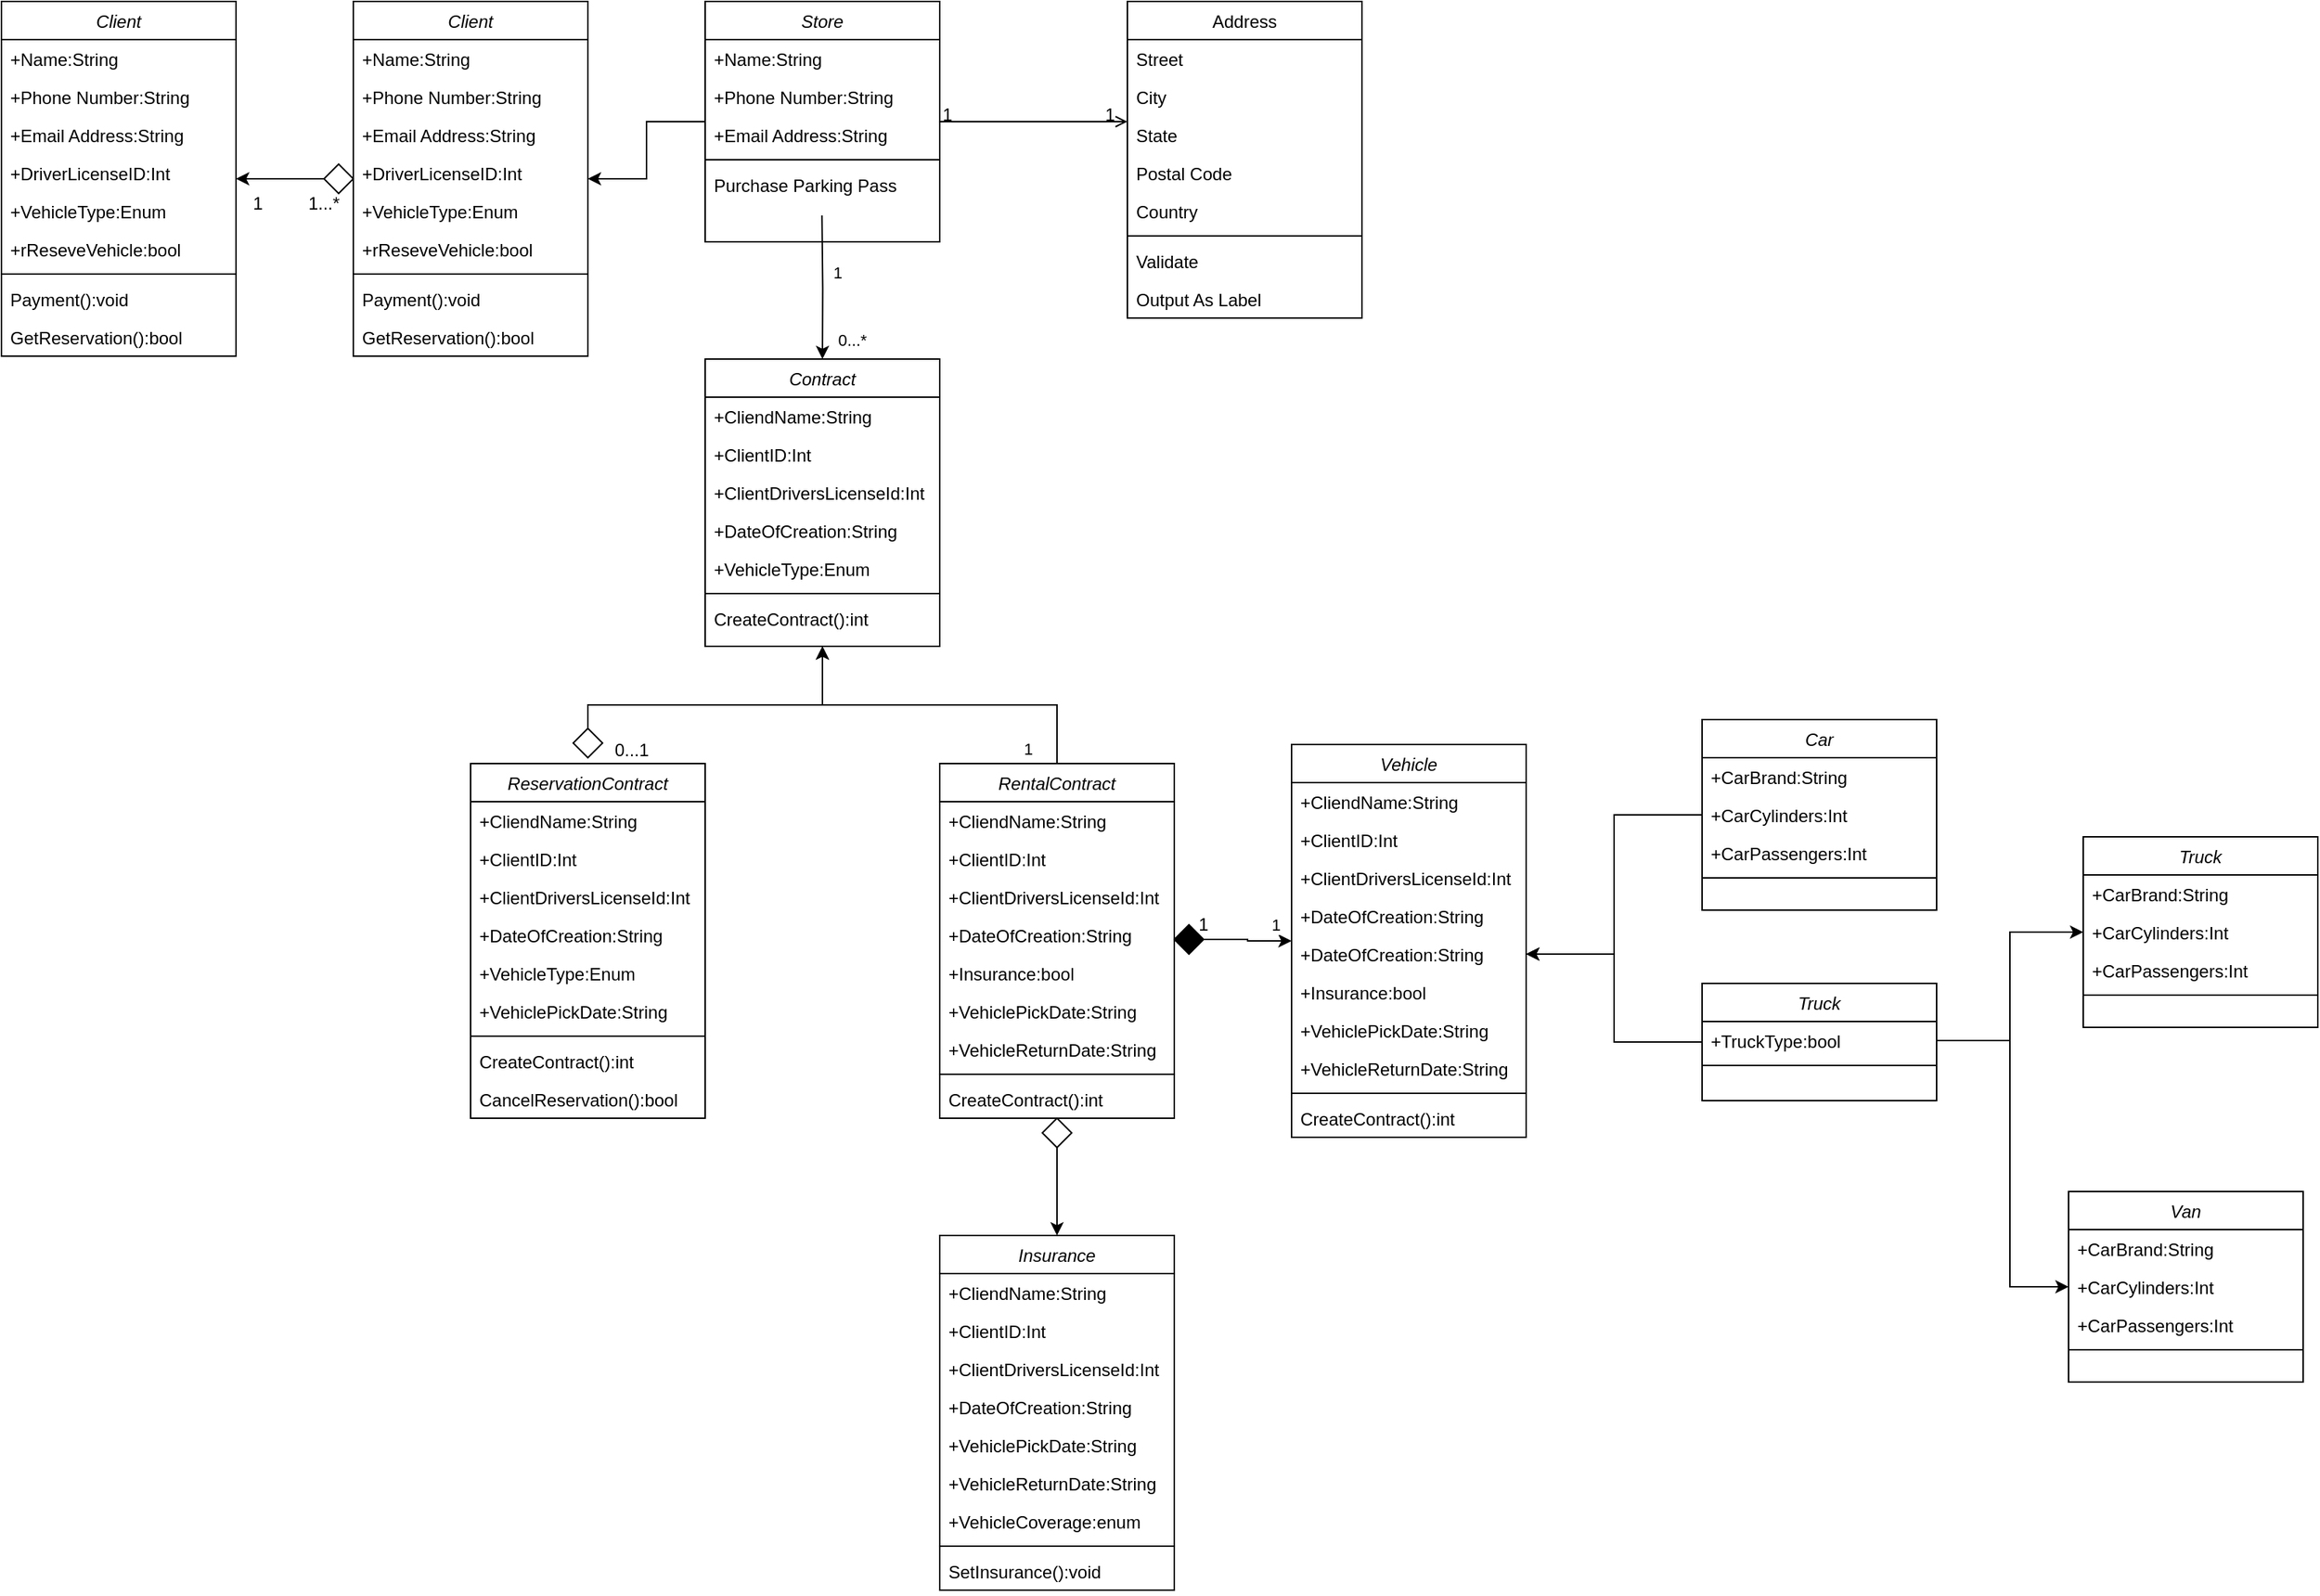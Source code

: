 <mxfile version="22.0.2" type="device">
  <diagram id="C5RBs43oDa-KdzZeNtuy" name="Page-1">
    <mxGraphModel dx="1611" dy="1202" grid="1" gridSize="10" guides="1" tooltips="1" connect="1" arrows="1" fold="1" page="1" pageScale="1" pageWidth="827" pageHeight="1169" math="0" shadow="0">
      <root>
        <mxCell id="WIyWlLk6GJQsqaUBKTNV-0" />
        <mxCell id="WIyWlLk6GJQsqaUBKTNV-1" parent="WIyWlLk6GJQsqaUBKTNV-0" />
        <mxCell id="9fRbWKm1V1B1nyPGSDFi-16" value="" style="edgeStyle=orthogonalEdgeStyle;rounded=0;orthogonalLoop=1;jettySize=auto;html=1;" edge="1" parent="WIyWlLk6GJQsqaUBKTNV-1" source="zkfFHV4jXpPFQw0GAbJ--0" target="9fRbWKm1V1B1nyPGSDFi-10">
          <mxGeometry relative="1" as="geometry" />
        </mxCell>
        <mxCell id="9fRbWKm1V1B1nyPGSDFi-47" value="" style="edgeStyle=orthogonalEdgeStyle;rounded=0;orthogonalLoop=1;jettySize=auto;html=1;entryX=0.5;entryY=0;entryDx=0;entryDy=0;" edge="1" parent="WIyWlLk6GJQsqaUBKTNV-1" target="9fRbWKm1V1B1nyPGSDFi-41">
          <mxGeometry relative="1" as="geometry">
            <mxPoint x="-160.32" y="176.0" as="sourcePoint" />
            <mxPoint x="-160.32" y="256.0" as="targetPoint" />
          </mxGeometry>
        </mxCell>
        <mxCell id="9fRbWKm1V1B1nyPGSDFi-49" value="1" style="edgeLabel;html=1;align=center;verticalAlign=middle;resizable=0;points=[];" vertex="1" connectable="0" parent="9fRbWKm1V1B1nyPGSDFi-47">
          <mxGeometry x="-0.209" y="-1" relative="1" as="geometry">
            <mxPoint x="11" as="offset" />
          </mxGeometry>
        </mxCell>
        <mxCell id="9fRbWKm1V1B1nyPGSDFi-50" value="0...*" style="edgeLabel;html=1;align=center;verticalAlign=middle;resizable=0;points=[];" vertex="1" connectable="0" parent="9fRbWKm1V1B1nyPGSDFi-47">
          <mxGeometry x="0.603" relative="1" as="geometry">
            <mxPoint x="20" y="6" as="offset" />
          </mxGeometry>
        </mxCell>
        <mxCell id="zkfFHV4jXpPFQw0GAbJ--0" value="Store" style="swimlane;fontStyle=2;align=center;verticalAlign=top;childLayout=stackLayout;horizontal=1;startSize=26;horizontalStack=0;resizeParent=1;resizeLast=0;collapsible=1;marginBottom=0;rounded=0;shadow=0;strokeWidth=1;" parent="WIyWlLk6GJQsqaUBKTNV-1" vertex="1">
          <mxGeometry x="-240" y="30" width="160" height="164" as="geometry">
            <mxRectangle x="230" y="140" width="160" height="26" as="alternateBounds" />
          </mxGeometry>
        </mxCell>
        <mxCell id="zkfFHV4jXpPFQw0GAbJ--1" value="+Name:String" style="text;align=left;verticalAlign=top;spacingLeft=4;spacingRight=4;overflow=hidden;rotatable=0;points=[[0,0.5],[1,0.5]];portConstraint=eastwest;" parent="zkfFHV4jXpPFQw0GAbJ--0" vertex="1">
          <mxGeometry y="26" width="160" height="26" as="geometry" />
        </mxCell>
        <mxCell id="zkfFHV4jXpPFQw0GAbJ--2" value="+Phone Number:String" style="text;align=left;verticalAlign=top;spacingLeft=4;spacingRight=4;overflow=hidden;rotatable=0;points=[[0,0.5],[1,0.5]];portConstraint=eastwest;rounded=0;shadow=0;html=0;" parent="zkfFHV4jXpPFQw0GAbJ--0" vertex="1">
          <mxGeometry y="52" width="160" height="26" as="geometry" />
        </mxCell>
        <mxCell id="zkfFHV4jXpPFQw0GAbJ--3" value="+Email Address:String" style="text;align=left;verticalAlign=top;spacingLeft=4;spacingRight=4;overflow=hidden;rotatable=0;points=[[0,0.5],[1,0.5]];portConstraint=eastwest;rounded=0;shadow=0;html=0;" parent="zkfFHV4jXpPFQw0GAbJ--0" vertex="1">
          <mxGeometry y="78" width="160" height="26" as="geometry" />
        </mxCell>
        <mxCell id="zkfFHV4jXpPFQw0GAbJ--4" value="" style="line;html=1;strokeWidth=1;align=left;verticalAlign=middle;spacingTop=-1;spacingLeft=3;spacingRight=3;rotatable=0;labelPosition=right;points=[];portConstraint=eastwest;" parent="zkfFHV4jXpPFQw0GAbJ--0" vertex="1">
          <mxGeometry y="104" width="160" height="8" as="geometry" />
        </mxCell>
        <mxCell id="zkfFHV4jXpPFQw0GAbJ--5" value="Purchase Parking Pass" style="text;align=left;verticalAlign=top;spacingLeft=4;spacingRight=4;overflow=hidden;rotatable=0;points=[[0,0.5],[1,0.5]];portConstraint=eastwest;" parent="zkfFHV4jXpPFQw0GAbJ--0" vertex="1">
          <mxGeometry y="112" width="160" height="26" as="geometry" />
        </mxCell>
        <mxCell id="zkfFHV4jXpPFQw0GAbJ--17" value="Address" style="swimlane;fontStyle=0;align=center;verticalAlign=top;childLayout=stackLayout;horizontal=1;startSize=26;horizontalStack=0;resizeParent=1;resizeLast=0;collapsible=1;marginBottom=0;rounded=0;shadow=0;strokeWidth=1;" parent="WIyWlLk6GJQsqaUBKTNV-1" vertex="1">
          <mxGeometry x="48" y="30" width="160" height="216" as="geometry">
            <mxRectangle x="550" y="140" width="160" height="26" as="alternateBounds" />
          </mxGeometry>
        </mxCell>
        <mxCell id="zkfFHV4jXpPFQw0GAbJ--18" value="Street" style="text;align=left;verticalAlign=top;spacingLeft=4;spacingRight=4;overflow=hidden;rotatable=0;points=[[0,0.5],[1,0.5]];portConstraint=eastwest;" parent="zkfFHV4jXpPFQw0GAbJ--17" vertex="1">
          <mxGeometry y="26" width="160" height="26" as="geometry" />
        </mxCell>
        <mxCell id="zkfFHV4jXpPFQw0GAbJ--19" value="City" style="text;align=left;verticalAlign=top;spacingLeft=4;spacingRight=4;overflow=hidden;rotatable=0;points=[[0,0.5],[1,0.5]];portConstraint=eastwest;rounded=0;shadow=0;html=0;" parent="zkfFHV4jXpPFQw0GAbJ--17" vertex="1">
          <mxGeometry y="52" width="160" height="26" as="geometry" />
        </mxCell>
        <mxCell id="zkfFHV4jXpPFQw0GAbJ--20" value="State" style="text;align=left;verticalAlign=top;spacingLeft=4;spacingRight=4;overflow=hidden;rotatable=0;points=[[0,0.5],[1,0.5]];portConstraint=eastwest;rounded=0;shadow=0;html=0;" parent="zkfFHV4jXpPFQw0GAbJ--17" vertex="1">
          <mxGeometry y="78" width="160" height="26" as="geometry" />
        </mxCell>
        <mxCell id="zkfFHV4jXpPFQw0GAbJ--21" value="Postal Code" style="text;align=left;verticalAlign=top;spacingLeft=4;spacingRight=4;overflow=hidden;rotatable=0;points=[[0,0.5],[1,0.5]];portConstraint=eastwest;rounded=0;shadow=0;html=0;" parent="zkfFHV4jXpPFQw0GAbJ--17" vertex="1">
          <mxGeometry y="104" width="160" height="26" as="geometry" />
        </mxCell>
        <mxCell id="zkfFHV4jXpPFQw0GAbJ--22" value="Country" style="text;align=left;verticalAlign=top;spacingLeft=4;spacingRight=4;overflow=hidden;rotatable=0;points=[[0,0.5],[1,0.5]];portConstraint=eastwest;rounded=0;shadow=0;html=0;" parent="zkfFHV4jXpPFQw0GAbJ--17" vertex="1">
          <mxGeometry y="130" width="160" height="26" as="geometry" />
        </mxCell>
        <mxCell id="zkfFHV4jXpPFQw0GAbJ--23" value="" style="line;html=1;strokeWidth=1;align=left;verticalAlign=middle;spacingTop=-1;spacingLeft=3;spacingRight=3;rotatable=0;labelPosition=right;points=[];portConstraint=eastwest;" parent="zkfFHV4jXpPFQw0GAbJ--17" vertex="1">
          <mxGeometry y="156" width="160" height="8" as="geometry" />
        </mxCell>
        <mxCell id="zkfFHV4jXpPFQw0GAbJ--24" value="Validate" style="text;align=left;verticalAlign=top;spacingLeft=4;spacingRight=4;overflow=hidden;rotatable=0;points=[[0,0.5],[1,0.5]];portConstraint=eastwest;" parent="zkfFHV4jXpPFQw0GAbJ--17" vertex="1">
          <mxGeometry y="164" width="160" height="26" as="geometry" />
        </mxCell>
        <mxCell id="zkfFHV4jXpPFQw0GAbJ--25" value="Output As Label" style="text;align=left;verticalAlign=top;spacingLeft=4;spacingRight=4;overflow=hidden;rotatable=0;points=[[0,0.5],[1,0.5]];portConstraint=eastwest;" parent="zkfFHV4jXpPFQw0GAbJ--17" vertex="1">
          <mxGeometry y="190" width="160" height="26" as="geometry" />
        </mxCell>
        <mxCell id="zkfFHV4jXpPFQw0GAbJ--26" value="" style="endArrow=open;shadow=0;strokeWidth=1;rounded=0;endFill=1;edgeStyle=elbowEdgeStyle;elbow=vertical;" parent="WIyWlLk6GJQsqaUBKTNV-1" source="zkfFHV4jXpPFQw0GAbJ--0" target="zkfFHV4jXpPFQw0GAbJ--17" edge="1">
          <mxGeometry x="0.5" y="41" relative="1" as="geometry">
            <mxPoint x="-80" y="102" as="sourcePoint" />
            <mxPoint x="80" y="102" as="targetPoint" />
            <mxPoint x="-40" y="32" as="offset" />
          </mxGeometry>
        </mxCell>
        <mxCell id="zkfFHV4jXpPFQw0GAbJ--27" value="1" style="resizable=0;align=left;verticalAlign=bottom;labelBackgroundColor=none;fontSize=12;" parent="zkfFHV4jXpPFQw0GAbJ--26" connectable="0" vertex="1">
          <mxGeometry x="-1" relative="1" as="geometry">
            <mxPoint y="4" as="offset" />
          </mxGeometry>
        </mxCell>
        <mxCell id="zkfFHV4jXpPFQw0GAbJ--28" value="1" style="resizable=0;align=right;verticalAlign=bottom;labelBackgroundColor=none;fontSize=12;" parent="zkfFHV4jXpPFQw0GAbJ--26" connectable="0" vertex="1">
          <mxGeometry x="1" relative="1" as="geometry">
            <mxPoint x="-7" y="4" as="offset" />
          </mxGeometry>
        </mxCell>
        <mxCell id="9fRbWKm1V1B1nyPGSDFi-36" value="" style="edgeStyle=orthogonalEdgeStyle;rounded=0;orthogonalLoop=1;jettySize=auto;html=1;" edge="1" parent="WIyWlLk6GJQsqaUBKTNV-1" source="9fRbWKm1V1B1nyPGSDFi-37" target="9fRbWKm1V1B1nyPGSDFi-26">
          <mxGeometry relative="1" as="geometry" />
        </mxCell>
        <mxCell id="9fRbWKm1V1B1nyPGSDFi-10" value="Client" style="swimlane;fontStyle=2;align=center;verticalAlign=top;childLayout=stackLayout;horizontal=1;startSize=26;horizontalStack=0;resizeParent=1;resizeLast=0;collapsible=1;marginBottom=0;rounded=0;shadow=0;strokeWidth=1;" vertex="1" parent="WIyWlLk6GJQsqaUBKTNV-1">
          <mxGeometry x="-480" y="30" width="160" height="242" as="geometry">
            <mxRectangle x="230" y="140" width="160" height="26" as="alternateBounds" />
          </mxGeometry>
        </mxCell>
        <mxCell id="9fRbWKm1V1B1nyPGSDFi-11" value="+Name:String" style="text;align=left;verticalAlign=top;spacingLeft=4;spacingRight=4;overflow=hidden;rotatable=0;points=[[0,0.5],[1,0.5]];portConstraint=eastwest;" vertex="1" parent="9fRbWKm1V1B1nyPGSDFi-10">
          <mxGeometry y="26" width="160" height="26" as="geometry" />
        </mxCell>
        <mxCell id="9fRbWKm1V1B1nyPGSDFi-12" value="+Phone Number:String" style="text;align=left;verticalAlign=top;spacingLeft=4;spacingRight=4;overflow=hidden;rotatable=0;points=[[0,0.5],[1,0.5]];portConstraint=eastwest;rounded=0;shadow=0;html=0;" vertex="1" parent="9fRbWKm1V1B1nyPGSDFi-10">
          <mxGeometry y="52" width="160" height="26" as="geometry" />
        </mxCell>
        <mxCell id="9fRbWKm1V1B1nyPGSDFi-22" value="+Email Address:String" style="text;align=left;verticalAlign=top;spacingLeft=4;spacingRight=4;overflow=hidden;rotatable=0;points=[[0,0.5],[1,0.5]];portConstraint=eastwest;rounded=0;shadow=0;html=0;" vertex="1" parent="9fRbWKm1V1B1nyPGSDFi-10">
          <mxGeometry y="78" width="160" height="26" as="geometry" />
        </mxCell>
        <mxCell id="9fRbWKm1V1B1nyPGSDFi-23" value="+DriverLicenseID:Int" style="text;align=left;verticalAlign=top;spacingLeft=4;spacingRight=4;overflow=hidden;rotatable=0;points=[[0,0.5],[1,0.5]];portConstraint=eastwest;rounded=0;shadow=0;html=0;" vertex="1" parent="9fRbWKm1V1B1nyPGSDFi-10">
          <mxGeometry y="104" width="160" height="26" as="geometry" />
        </mxCell>
        <mxCell id="9fRbWKm1V1B1nyPGSDFi-24" value="+VehicleType:Enum" style="text;align=left;verticalAlign=top;spacingLeft=4;spacingRight=4;overflow=hidden;rotatable=0;points=[[0,0.5],[1,0.5]];portConstraint=eastwest;rounded=0;shadow=0;html=0;" vertex="1" parent="9fRbWKm1V1B1nyPGSDFi-10">
          <mxGeometry y="130" width="160" height="26" as="geometry" />
        </mxCell>
        <mxCell id="9fRbWKm1V1B1nyPGSDFi-13" value="+rReseveVehicle:bool" style="text;align=left;verticalAlign=top;spacingLeft=4;spacingRight=4;overflow=hidden;rotatable=0;points=[[0,0.5],[1,0.5]];portConstraint=eastwest;rounded=0;shadow=0;html=0;" vertex="1" parent="9fRbWKm1V1B1nyPGSDFi-10">
          <mxGeometry y="156" width="160" height="26" as="geometry" />
        </mxCell>
        <mxCell id="9fRbWKm1V1B1nyPGSDFi-14" value="" style="line;html=1;strokeWidth=1;align=left;verticalAlign=middle;spacingTop=-1;spacingLeft=3;spacingRight=3;rotatable=0;labelPosition=right;points=[];portConstraint=eastwest;" vertex="1" parent="9fRbWKm1V1B1nyPGSDFi-10">
          <mxGeometry y="182" width="160" height="8" as="geometry" />
        </mxCell>
        <mxCell id="9fRbWKm1V1B1nyPGSDFi-25" value="Payment():void" style="text;align=left;verticalAlign=top;spacingLeft=4;spacingRight=4;overflow=hidden;rotatable=0;points=[[0,0.5],[1,0.5]];portConstraint=eastwest;" vertex="1" parent="9fRbWKm1V1B1nyPGSDFi-10">
          <mxGeometry y="190" width="160" height="26" as="geometry" />
        </mxCell>
        <mxCell id="9fRbWKm1V1B1nyPGSDFi-15" value="GetReservation():bool" style="text;align=left;verticalAlign=top;spacingLeft=4;spacingRight=4;overflow=hidden;rotatable=0;points=[[0,0.5],[1,0.5]];portConstraint=eastwest;" vertex="1" parent="9fRbWKm1V1B1nyPGSDFi-10">
          <mxGeometry y="216" width="160" height="26" as="geometry" />
        </mxCell>
        <mxCell id="9fRbWKm1V1B1nyPGSDFi-26" value="Client" style="swimlane;fontStyle=2;align=center;verticalAlign=top;childLayout=stackLayout;horizontal=1;startSize=26;horizontalStack=0;resizeParent=1;resizeLast=0;collapsible=1;marginBottom=0;rounded=0;shadow=0;strokeWidth=1;" vertex="1" parent="WIyWlLk6GJQsqaUBKTNV-1">
          <mxGeometry x="-720" y="30" width="160" height="242" as="geometry">
            <mxRectangle x="230" y="140" width="160" height="26" as="alternateBounds" />
          </mxGeometry>
        </mxCell>
        <mxCell id="9fRbWKm1V1B1nyPGSDFi-27" value="+Name:String" style="text;align=left;verticalAlign=top;spacingLeft=4;spacingRight=4;overflow=hidden;rotatable=0;points=[[0,0.5],[1,0.5]];portConstraint=eastwest;" vertex="1" parent="9fRbWKm1V1B1nyPGSDFi-26">
          <mxGeometry y="26" width="160" height="26" as="geometry" />
        </mxCell>
        <mxCell id="9fRbWKm1V1B1nyPGSDFi-28" value="+Phone Number:String" style="text;align=left;verticalAlign=top;spacingLeft=4;spacingRight=4;overflow=hidden;rotatable=0;points=[[0,0.5],[1,0.5]];portConstraint=eastwest;rounded=0;shadow=0;html=0;" vertex="1" parent="9fRbWKm1V1B1nyPGSDFi-26">
          <mxGeometry y="52" width="160" height="26" as="geometry" />
        </mxCell>
        <mxCell id="9fRbWKm1V1B1nyPGSDFi-29" value="+Email Address:String" style="text;align=left;verticalAlign=top;spacingLeft=4;spacingRight=4;overflow=hidden;rotatable=0;points=[[0,0.5],[1,0.5]];portConstraint=eastwest;rounded=0;shadow=0;html=0;" vertex="1" parent="9fRbWKm1V1B1nyPGSDFi-26">
          <mxGeometry y="78" width="160" height="26" as="geometry" />
        </mxCell>
        <mxCell id="9fRbWKm1V1B1nyPGSDFi-30" value="+DriverLicenseID:Int" style="text;align=left;verticalAlign=top;spacingLeft=4;spacingRight=4;overflow=hidden;rotatable=0;points=[[0,0.5],[1,0.5]];portConstraint=eastwest;rounded=0;shadow=0;html=0;" vertex="1" parent="9fRbWKm1V1B1nyPGSDFi-26">
          <mxGeometry y="104" width="160" height="26" as="geometry" />
        </mxCell>
        <mxCell id="9fRbWKm1V1B1nyPGSDFi-31" value="+VehicleType:Enum" style="text;align=left;verticalAlign=top;spacingLeft=4;spacingRight=4;overflow=hidden;rotatable=0;points=[[0,0.5],[1,0.5]];portConstraint=eastwest;rounded=0;shadow=0;html=0;" vertex="1" parent="9fRbWKm1V1B1nyPGSDFi-26">
          <mxGeometry y="130" width="160" height="26" as="geometry" />
        </mxCell>
        <mxCell id="9fRbWKm1V1B1nyPGSDFi-32" value="+rReseveVehicle:bool" style="text;align=left;verticalAlign=top;spacingLeft=4;spacingRight=4;overflow=hidden;rotatable=0;points=[[0,0.5],[1,0.5]];portConstraint=eastwest;rounded=0;shadow=0;html=0;" vertex="1" parent="9fRbWKm1V1B1nyPGSDFi-26">
          <mxGeometry y="156" width="160" height="26" as="geometry" />
        </mxCell>
        <mxCell id="9fRbWKm1V1B1nyPGSDFi-33" value="" style="line;html=1;strokeWidth=1;align=left;verticalAlign=middle;spacingTop=-1;spacingLeft=3;spacingRight=3;rotatable=0;labelPosition=right;points=[];portConstraint=eastwest;" vertex="1" parent="9fRbWKm1V1B1nyPGSDFi-26">
          <mxGeometry y="182" width="160" height="8" as="geometry" />
        </mxCell>
        <mxCell id="9fRbWKm1V1B1nyPGSDFi-34" value="Payment():void" style="text;align=left;verticalAlign=top;spacingLeft=4;spacingRight=4;overflow=hidden;rotatable=0;points=[[0,0.5],[1,0.5]];portConstraint=eastwest;" vertex="1" parent="9fRbWKm1V1B1nyPGSDFi-26">
          <mxGeometry y="190" width="160" height="26" as="geometry" />
        </mxCell>
        <mxCell id="9fRbWKm1V1B1nyPGSDFi-35" value="GetReservation():bool" style="text;align=left;verticalAlign=top;spacingLeft=4;spacingRight=4;overflow=hidden;rotatable=0;points=[[0,0.5],[1,0.5]];portConstraint=eastwest;" vertex="1" parent="9fRbWKm1V1B1nyPGSDFi-26">
          <mxGeometry y="216" width="160" height="26" as="geometry" />
        </mxCell>
        <mxCell id="9fRbWKm1V1B1nyPGSDFi-37" value="" style="rhombus;whiteSpace=wrap;html=1;fillColor=#FFFFFF;" vertex="1" parent="WIyWlLk6GJQsqaUBKTNV-1">
          <mxGeometry x="-500" y="141" width="20" height="20" as="geometry" />
        </mxCell>
        <mxCell id="9fRbWKm1V1B1nyPGSDFi-39" value="1" style="text;html=1;strokeColor=none;fillColor=none;align=center;verticalAlign=middle;whiteSpace=wrap;rounded=0;" vertex="1" parent="WIyWlLk6GJQsqaUBKTNV-1">
          <mxGeometry x="-560" y="153" width="30" height="30" as="geometry" />
        </mxCell>
        <mxCell id="9fRbWKm1V1B1nyPGSDFi-40" value="1...*" style="text;html=1;strokeColor=none;fillColor=none;align=center;verticalAlign=middle;whiteSpace=wrap;rounded=0;" vertex="1" parent="WIyWlLk6GJQsqaUBKTNV-1">
          <mxGeometry x="-530" y="153" width="60" height="30" as="geometry" />
        </mxCell>
        <mxCell id="9fRbWKm1V1B1nyPGSDFi-41" value="Contract" style="swimlane;fontStyle=2;align=center;verticalAlign=top;childLayout=stackLayout;horizontal=1;startSize=26;horizontalStack=0;resizeParent=1;resizeLast=0;collapsible=1;marginBottom=0;rounded=0;shadow=0;strokeWidth=1;" vertex="1" parent="WIyWlLk6GJQsqaUBKTNV-1">
          <mxGeometry x="-240" y="274" width="160" height="196" as="geometry">
            <mxRectangle x="230" y="140" width="160" height="26" as="alternateBounds" />
          </mxGeometry>
        </mxCell>
        <mxCell id="9fRbWKm1V1B1nyPGSDFi-48" value="+CliendName:String" style="text;align=left;verticalAlign=top;spacingLeft=4;spacingRight=4;overflow=hidden;rotatable=0;points=[[0,0.5],[1,0.5]];portConstraint=eastwest;" vertex="1" parent="9fRbWKm1V1B1nyPGSDFi-41">
          <mxGeometry y="26" width="160" height="26" as="geometry" />
        </mxCell>
        <mxCell id="9fRbWKm1V1B1nyPGSDFi-42" value="+ClientID:Int" style="text;align=left;verticalAlign=top;spacingLeft=4;spacingRight=4;overflow=hidden;rotatable=0;points=[[0,0.5],[1,0.5]];portConstraint=eastwest;" vertex="1" parent="9fRbWKm1V1B1nyPGSDFi-41">
          <mxGeometry y="52" width="160" height="26" as="geometry" />
        </mxCell>
        <mxCell id="9fRbWKm1V1B1nyPGSDFi-53" value="+ClientDriversLicenseId:Int" style="text;align=left;verticalAlign=top;spacingLeft=4;spacingRight=4;overflow=hidden;rotatable=0;points=[[0,0.5],[1,0.5]];portConstraint=eastwest;rounded=0;shadow=0;html=0;" vertex="1" parent="9fRbWKm1V1B1nyPGSDFi-41">
          <mxGeometry y="78" width="160" height="26" as="geometry" />
        </mxCell>
        <mxCell id="9fRbWKm1V1B1nyPGSDFi-54" value="+DateOfCreation:String" style="text;align=left;verticalAlign=top;spacingLeft=4;spacingRight=4;overflow=hidden;rotatable=0;points=[[0,0.5],[1,0.5]];portConstraint=eastwest;rounded=0;shadow=0;html=0;" vertex="1" parent="9fRbWKm1V1B1nyPGSDFi-41">
          <mxGeometry y="104" width="160" height="26" as="geometry" />
        </mxCell>
        <mxCell id="9fRbWKm1V1B1nyPGSDFi-52" value="+VehicleType:Enum" style="text;align=left;verticalAlign=top;spacingLeft=4;spacingRight=4;overflow=hidden;rotatable=0;points=[[0,0.5],[1,0.5]];portConstraint=eastwest;rounded=0;shadow=0;html=0;" vertex="1" parent="9fRbWKm1V1B1nyPGSDFi-41">
          <mxGeometry y="130" width="160" height="26" as="geometry" />
        </mxCell>
        <mxCell id="9fRbWKm1V1B1nyPGSDFi-45" value="" style="line;html=1;strokeWidth=1;align=left;verticalAlign=middle;spacingTop=-1;spacingLeft=3;spacingRight=3;rotatable=0;labelPosition=right;points=[];portConstraint=eastwest;" vertex="1" parent="9fRbWKm1V1B1nyPGSDFi-41">
          <mxGeometry y="156" width="160" height="8" as="geometry" />
        </mxCell>
        <mxCell id="9fRbWKm1V1B1nyPGSDFi-46" value="CreateContract():int" style="text;align=left;verticalAlign=top;spacingLeft=4;spacingRight=4;overflow=hidden;rotatable=0;points=[[0,0.5],[1,0.5]];portConstraint=eastwest;" vertex="1" parent="9fRbWKm1V1B1nyPGSDFi-41">
          <mxGeometry y="164" width="160" height="26" as="geometry" />
        </mxCell>
        <mxCell id="9fRbWKm1V1B1nyPGSDFi-80" style="edgeStyle=orthogonalEdgeStyle;rounded=0;orthogonalLoop=1;jettySize=auto;html=1;exitX=0.5;exitY=0;exitDx=0;exitDy=0;entryX=0.5;entryY=1;entryDx=0;entryDy=0;" edge="1" parent="WIyWlLk6GJQsqaUBKTNV-1" source="9fRbWKm1V1B1nyPGSDFi-150" target="9fRbWKm1V1B1nyPGSDFi-41">
          <mxGeometry relative="1" as="geometry">
            <Array as="points">
              <mxPoint x="-320" y="510" />
              <mxPoint x="-160" y="510" />
            </Array>
          </mxGeometry>
        </mxCell>
        <mxCell id="9fRbWKm1V1B1nyPGSDFi-56" value="ReservationContract" style="swimlane;fontStyle=2;align=center;verticalAlign=top;childLayout=stackLayout;horizontal=1;startSize=26;horizontalStack=0;resizeParent=1;resizeLast=0;collapsible=1;marginBottom=0;rounded=0;shadow=0;strokeWidth=1;" vertex="1" parent="WIyWlLk6GJQsqaUBKTNV-1">
          <mxGeometry x="-400" y="550" width="160" height="242" as="geometry">
            <mxRectangle x="230" y="140" width="160" height="26" as="alternateBounds" />
          </mxGeometry>
        </mxCell>
        <mxCell id="9fRbWKm1V1B1nyPGSDFi-57" value="+CliendName:String" style="text;align=left;verticalAlign=top;spacingLeft=4;spacingRight=4;overflow=hidden;rotatable=0;points=[[0,0.5],[1,0.5]];portConstraint=eastwest;" vertex="1" parent="9fRbWKm1V1B1nyPGSDFi-56">
          <mxGeometry y="26" width="160" height="26" as="geometry" />
        </mxCell>
        <mxCell id="9fRbWKm1V1B1nyPGSDFi-58" value="+ClientID:Int" style="text;align=left;verticalAlign=top;spacingLeft=4;spacingRight=4;overflow=hidden;rotatable=0;points=[[0,0.5],[1,0.5]];portConstraint=eastwest;" vertex="1" parent="9fRbWKm1V1B1nyPGSDFi-56">
          <mxGeometry y="52" width="160" height="26" as="geometry" />
        </mxCell>
        <mxCell id="9fRbWKm1V1B1nyPGSDFi-59" value="+ClientDriversLicenseId:Int" style="text;align=left;verticalAlign=top;spacingLeft=4;spacingRight=4;overflow=hidden;rotatable=0;points=[[0,0.5],[1,0.5]];portConstraint=eastwest;rounded=0;shadow=0;html=0;" vertex="1" parent="9fRbWKm1V1B1nyPGSDFi-56">
          <mxGeometry y="78" width="160" height="26" as="geometry" />
        </mxCell>
        <mxCell id="9fRbWKm1V1B1nyPGSDFi-60" value="+DateOfCreation:String" style="text;align=left;verticalAlign=top;spacingLeft=4;spacingRight=4;overflow=hidden;rotatable=0;points=[[0,0.5],[1,0.5]];portConstraint=eastwest;rounded=0;shadow=0;html=0;" vertex="1" parent="9fRbWKm1V1B1nyPGSDFi-56">
          <mxGeometry y="104" width="160" height="26" as="geometry" />
        </mxCell>
        <mxCell id="9fRbWKm1V1B1nyPGSDFi-62" value="+VehicleType:Enum" style="text;align=left;verticalAlign=top;spacingLeft=4;spacingRight=4;overflow=hidden;rotatable=0;points=[[0,0.5],[1,0.5]];portConstraint=eastwest;rounded=0;shadow=0;html=0;" vertex="1" parent="9fRbWKm1V1B1nyPGSDFi-56">
          <mxGeometry y="130" width="160" height="26" as="geometry" />
        </mxCell>
        <mxCell id="9fRbWKm1V1B1nyPGSDFi-63" value="+VehiclePickDate:String" style="text;align=left;verticalAlign=top;spacingLeft=4;spacingRight=4;overflow=hidden;rotatable=0;points=[[0,0.5],[1,0.5]];portConstraint=eastwest;rounded=0;shadow=0;html=0;" vertex="1" parent="9fRbWKm1V1B1nyPGSDFi-56">
          <mxGeometry y="156" width="160" height="26" as="geometry" />
        </mxCell>
        <mxCell id="9fRbWKm1V1B1nyPGSDFi-64" value="" style="line;html=1;strokeWidth=1;align=left;verticalAlign=middle;spacingTop=-1;spacingLeft=3;spacingRight=3;rotatable=0;labelPosition=right;points=[];portConstraint=eastwest;" vertex="1" parent="9fRbWKm1V1B1nyPGSDFi-56">
          <mxGeometry y="182" width="160" height="8" as="geometry" />
        </mxCell>
        <mxCell id="9fRbWKm1V1B1nyPGSDFi-79" value="CreateContract():int" style="text;align=left;verticalAlign=top;spacingLeft=4;spacingRight=4;overflow=hidden;rotatable=0;points=[[0,0.5],[1,0.5]];portConstraint=eastwest;" vertex="1" parent="9fRbWKm1V1B1nyPGSDFi-56">
          <mxGeometry y="190" width="160" height="26" as="geometry" />
        </mxCell>
        <mxCell id="9fRbWKm1V1B1nyPGSDFi-65" value="CancelReservation():bool" style="text;align=left;verticalAlign=top;spacingLeft=4;spacingRight=4;overflow=hidden;rotatable=0;points=[[0,0.5],[1,0.5]];portConstraint=eastwest;" vertex="1" parent="9fRbWKm1V1B1nyPGSDFi-56">
          <mxGeometry y="216" width="160" height="26" as="geometry" />
        </mxCell>
        <mxCell id="9fRbWKm1V1B1nyPGSDFi-81" style="edgeStyle=orthogonalEdgeStyle;rounded=0;orthogonalLoop=1;jettySize=auto;html=1;exitX=0.5;exitY=0;exitDx=0;exitDy=0;entryX=0.5;entryY=1;entryDx=0;entryDy=0;" edge="1" parent="WIyWlLk6GJQsqaUBKTNV-1" source="9fRbWKm1V1B1nyPGSDFi-67" target="9fRbWKm1V1B1nyPGSDFi-41">
          <mxGeometry relative="1" as="geometry" />
        </mxCell>
        <mxCell id="9fRbWKm1V1B1nyPGSDFi-83" value="1" style="edgeLabel;html=1;align=center;verticalAlign=middle;resizable=0;points=[];" vertex="1" connectable="0" parent="9fRbWKm1V1B1nyPGSDFi-81">
          <mxGeometry x="-0.845" y="-3" relative="1" as="geometry">
            <mxPoint x="-23" y="8" as="offset" />
          </mxGeometry>
        </mxCell>
        <mxCell id="9fRbWKm1V1B1nyPGSDFi-95" value="" style="edgeStyle=orthogonalEdgeStyle;rounded=0;orthogonalLoop=1;jettySize=auto;html=1;" edge="1" parent="WIyWlLk6GJQsqaUBKTNV-1" source="9fRbWKm1V1B1nyPGSDFi-154" target="9fRbWKm1V1B1nyPGSDFi-85">
          <mxGeometry relative="1" as="geometry" />
        </mxCell>
        <mxCell id="9fRbWKm1V1B1nyPGSDFi-97" value="1" style="edgeLabel;html=1;align=center;verticalAlign=middle;resizable=0;points=[];" vertex="1" connectable="0" parent="9fRbWKm1V1B1nyPGSDFi-95">
          <mxGeometry x="0.62" relative="1" as="geometry">
            <mxPoint y="-11" as="offset" />
          </mxGeometry>
        </mxCell>
        <mxCell id="9fRbWKm1V1B1nyPGSDFi-108" value="" style="edgeStyle=orthogonalEdgeStyle;rounded=0;orthogonalLoop=1;jettySize=auto;html=1;" edge="1" parent="WIyWlLk6GJQsqaUBKTNV-1" source="9fRbWKm1V1B1nyPGSDFi-148" target="9fRbWKm1V1B1nyPGSDFi-98">
          <mxGeometry relative="1" as="geometry" />
        </mxCell>
        <mxCell id="9fRbWKm1V1B1nyPGSDFi-67" value="RentalContract" style="swimlane;fontStyle=2;align=center;verticalAlign=top;childLayout=stackLayout;horizontal=1;startSize=26;horizontalStack=0;resizeParent=1;resizeLast=0;collapsible=1;marginBottom=0;rounded=0;shadow=0;strokeWidth=1;" vertex="1" parent="WIyWlLk6GJQsqaUBKTNV-1">
          <mxGeometry x="-80" y="550" width="160" height="242" as="geometry">
            <mxRectangle x="230" y="140" width="160" height="26" as="alternateBounds" />
          </mxGeometry>
        </mxCell>
        <mxCell id="9fRbWKm1V1B1nyPGSDFi-68" value="+CliendName:String" style="text;align=left;verticalAlign=top;spacingLeft=4;spacingRight=4;overflow=hidden;rotatable=0;points=[[0,0.5],[1,0.5]];portConstraint=eastwest;" vertex="1" parent="9fRbWKm1V1B1nyPGSDFi-67">
          <mxGeometry y="26" width="160" height="26" as="geometry" />
        </mxCell>
        <mxCell id="9fRbWKm1V1B1nyPGSDFi-69" value="+ClientID:Int" style="text;align=left;verticalAlign=top;spacingLeft=4;spacingRight=4;overflow=hidden;rotatable=0;points=[[0,0.5],[1,0.5]];portConstraint=eastwest;" vertex="1" parent="9fRbWKm1V1B1nyPGSDFi-67">
          <mxGeometry y="52" width="160" height="26" as="geometry" />
        </mxCell>
        <mxCell id="9fRbWKm1V1B1nyPGSDFi-70" value="+ClientDriversLicenseId:Int" style="text;align=left;verticalAlign=top;spacingLeft=4;spacingRight=4;overflow=hidden;rotatable=0;points=[[0,0.5],[1,0.5]];portConstraint=eastwest;rounded=0;shadow=0;html=0;" vertex="1" parent="9fRbWKm1V1B1nyPGSDFi-67">
          <mxGeometry y="78" width="160" height="26" as="geometry" />
        </mxCell>
        <mxCell id="9fRbWKm1V1B1nyPGSDFi-71" value="+DateOfCreation:String" style="text;align=left;verticalAlign=top;spacingLeft=4;spacingRight=4;overflow=hidden;rotatable=0;points=[[0,0.5],[1,0.5]];portConstraint=eastwest;rounded=0;shadow=0;html=0;" vertex="1" parent="9fRbWKm1V1B1nyPGSDFi-67">
          <mxGeometry y="104" width="160" height="26" as="geometry" />
        </mxCell>
        <mxCell id="9fRbWKm1V1B1nyPGSDFi-72" value="+Insurance:bool" style="text;align=left;verticalAlign=top;spacingLeft=4;spacingRight=4;overflow=hidden;rotatable=0;points=[[0,0.5],[1,0.5]];portConstraint=eastwest;rounded=0;shadow=0;html=0;" vertex="1" parent="9fRbWKm1V1B1nyPGSDFi-67">
          <mxGeometry y="130" width="160" height="26" as="geometry" />
        </mxCell>
        <mxCell id="9fRbWKm1V1B1nyPGSDFi-78" value="+VehiclePickDate:String" style="text;align=left;verticalAlign=top;spacingLeft=4;spacingRight=4;overflow=hidden;rotatable=0;points=[[0,0.5],[1,0.5]];portConstraint=eastwest;rounded=0;shadow=0;html=0;" vertex="1" parent="9fRbWKm1V1B1nyPGSDFi-67">
          <mxGeometry y="156" width="160" height="26" as="geometry" />
        </mxCell>
        <mxCell id="9fRbWKm1V1B1nyPGSDFi-74" value="+VehicleReturnDate:String" style="text;align=left;verticalAlign=top;spacingLeft=4;spacingRight=4;overflow=hidden;rotatable=0;points=[[0,0.5],[1,0.5]];portConstraint=eastwest;rounded=0;shadow=0;html=0;" vertex="1" parent="9fRbWKm1V1B1nyPGSDFi-67">
          <mxGeometry y="182" width="160" height="26" as="geometry" />
        </mxCell>
        <mxCell id="9fRbWKm1V1B1nyPGSDFi-75" value="" style="line;html=1;strokeWidth=1;align=left;verticalAlign=middle;spacingTop=-1;spacingLeft=3;spacingRight=3;rotatable=0;labelPosition=right;points=[];portConstraint=eastwest;" vertex="1" parent="9fRbWKm1V1B1nyPGSDFi-67">
          <mxGeometry y="208" width="160" height="8" as="geometry" />
        </mxCell>
        <mxCell id="9fRbWKm1V1B1nyPGSDFi-76" value="CreateContract():int" style="text;align=left;verticalAlign=top;spacingLeft=4;spacingRight=4;overflow=hidden;rotatable=0;points=[[0,0.5],[1,0.5]];portConstraint=eastwest;" vertex="1" parent="9fRbWKm1V1B1nyPGSDFi-67">
          <mxGeometry y="216" width="160" height="26" as="geometry" />
        </mxCell>
        <mxCell id="9fRbWKm1V1B1nyPGSDFi-85" value="Vehicle" style="swimlane;fontStyle=2;align=center;verticalAlign=top;childLayout=stackLayout;horizontal=1;startSize=26;horizontalStack=0;resizeParent=1;resizeLast=0;collapsible=1;marginBottom=0;rounded=0;shadow=0;strokeWidth=1;" vertex="1" parent="WIyWlLk6GJQsqaUBKTNV-1">
          <mxGeometry x="160" y="537" width="160" height="268" as="geometry">
            <mxRectangle x="230" y="140" width="160" height="26" as="alternateBounds" />
          </mxGeometry>
        </mxCell>
        <mxCell id="9fRbWKm1V1B1nyPGSDFi-86" value="+CliendName:String" style="text;align=left;verticalAlign=top;spacingLeft=4;spacingRight=4;overflow=hidden;rotatable=0;points=[[0,0.5],[1,0.5]];portConstraint=eastwest;" vertex="1" parent="9fRbWKm1V1B1nyPGSDFi-85">
          <mxGeometry y="26" width="160" height="26" as="geometry" />
        </mxCell>
        <mxCell id="9fRbWKm1V1B1nyPGSDFi-87" value="+ClientID:Int" style="text;align=left;verticalAlign=top;spacingLeft=4;spacingRight=4;overflow=hidden;rotatable=0;points=[[0,0.5],[1,0.5]];portConstraint=eastwest;" vertex="1" parent="9fRbWKm1V1B1nyPGSDFi-85">
          <mxGeometry y="52" width="160" height="26" as="geometry" />
        </mxCell>
        <mxCell id="9fRbWKm1V1B1nyPGSDFi-88" value="+ClientDriversLicenseId:Int" style="text;align=left;verticalAlign=top;spacingLeft=4;spacingRight=4;overflow=hidden;rotatable=0;points=[[0,0.5],[1,0.5]];portConstraint=eastwest;rounded=0;shadow=0;html=0;" vertex="1" parent="9fRbWKm1V1B1nyPGSDFi-85">
          <mxGeometry y="78" width="160" height="26" as="geometry" />
        </mxCell>
        <mxCell id="9fRbWKm1V1B1nyPGSDFi-89" value="+DateOfCreation:String" style="text;align=left;verticalAlign=top;spacingLeft=4;spacingRight=4;overflow=hidden;rotatable=0;points=[[0,0.5],[1,0.5]];portConstraint=eastwest;rounded=0;shadow=0;html=0;" vertex="1" parent="9fRbWKm1V1B1nyPGSDFi-85">
          <mxGeometry y="104" width="160" height="26" as="geometry" />
        </mxCell>
        <mxCell id="9fRbWKm1V1B1nyPGSDFi-110" value="+DateOfCreation:String" style="text;align=left;verticalAlign=top;spacingLeft=4;spacingRight=4;overflow=hidden;rotatable=0;points=[[0,0.5],[1,0.5]];portConstraint=eastwest;rounded=0;shadow=0;html=0;" vertex="1" parent="9fRbWKm1V1B1nyPGSDFi-85">
          <mxGeometry y="130" width="160" height="26" as="geometry" />
        </mxCell>
        <mxCell id="9fRbWKm1V1B1nyPGSDFi-90" value="+Insurance:bool" style="text;align=left;verticalAlign=top;spacingLeft=4;spacingRight=4;overflow=hidden;rotatable=0;points=[[0,0.5],[1,0.5]];portConstraint=eastwest;rounded=0;shadow=0;html=0;" vertex="1" parent="9fRbWKm1V1B1nyPGSDFi-85">
          <mxGeometry y="156" width="160" height="26" as="geometry" />
        </mxCell>
        <mxCell id="9fRbWKm1V1B1nyPGSDFi-91" value="+VehiclePickDate:String" style="text;align=left;verticalAlign=top;spacingLeft=4;spacingRight=4;overflow=hidden;rotatable=0;points=[[0,0.5],[1,0.5]];portConstraint=eastwest;rounded=0;shadow=0;html=0;" vertex="1" parent="9fRbWKm1V1B1nyPGSDFi-85">
          <mxGeometry y="182" width="160" height="26" as="geometry" />
        </mxCell>
        <mxCell id="9fRbWKm1V1B1nyPGSDFi-92" value="+VehicleReturnDate:String" style="text;align=left;verticalAlign=top;spacingLeft=4;spacingRight=4;overflow=hidden;rotatable=0;points=[[0,0.5],[1,0.5]];portConstraint=eastwest;rounded=0;shadow=0;html=0;" vertex="1" parent="9fRbWKm1V1B1nyPGSDFi-85">
          <mxGeometry y="208" width="160" height="26" as="geometry" />
        </mxCell>
        <mxCell id="9fRbWKm1V1B1nyPGSDFi-93" value="" style="line;html=1;strokeWidth=1;align=left;verticalAlign=middle;spacingTop=-1;spacingLeft=3;spacingRight=3;rotatable=0;labelPosition=right;points=[];portConstraint=eastwest;" vertex="1" parent="9fRbWKm1V1B1nyPGSDFi-85">
          <mxGeometry y="234" width="160" height="8" as="geometry" />
        </mxCell>
        <mxCell id="9fRbWKm1V1B1nyPGSDFi-94" value="CreateContract():int" style="text;align=left;verticalAlign=top;spacingLeft=4;spacingRight=4;overflow=hidden;rotatable=0;points=[[0,0.5],[1,0.5]];portConstraint=eastwest;" vertex="1" parent="9fRbWKm1V1B1nyPGSDFi-85">
          <mxGeometry y="242" width="160" height="26" as="geometry" />
        </mxCell>
        <mxCell id="9fRbWKm1V1B1nyPGSDFi-98" value="Insurance" style="swimlane;fontStyle=2;align=center;verticalAlign=top;childLayout=stackLayout;horizontal=1;startSize=26;horizontalStack=0;resizeParent=1;resizeLast=0;collapsible=1;marginBottom=0;rounded=0;shadow=0;strokeWidth=1;" vertex="1" parent="WIyWlLk6GJQsqaUBKTNV-1">
          <mxGeometry x="-80" y="872" width="160" height="242" as="geometry">
            <mxRectangle x="230" y="140" width="160" height="26" as="alternateBounds" />
          </mxGeometry>
        </mxCell>
        <mxCell id="9fRbWKm1V1B1nyPGSDFi-99" value="+CliendName:String" style="text;align=left;verticalAlign=top;spacingLeft=4;spacingRight=4;overflow=hidden;rotatable=0;points=[[0,0.5],[1,0.5]];portConstraint=eastwest;" vertex="1" parent="9fRbWKm1V1B1nyPGSDFi-98">
          <mxGeometry y="26" width="160" height="26" as="geometry" />
        </mxCell>
        <mxCell id="9fRbWKm1V1B1nyPGSDFi-100" value="+ClientID:Int" style="text;align=left;verticalAlign=top;spacingLeft=4;spacingRight=4;overflow=hidden;rotatable=0;points=[[0,0.5],[1,0.5]];portConstraint=eastwest;" vertex="1" parent="9fRbWKm1V1B1nyPGSDFi-98">
          <mxGeometry y="52" width="160" height="26" as="geometry" />
        </mxCell>
        <mxCell id="9fRbWKm1V1B1nyPGSDFi-101" value="+ClientDriversLicenseId:Int" style="text;align=left;verticalAlign=top;spacingLeft=4;spacingRight=4;overflow=hidden;rotatable=0;points=[[0,0.5],[1,0.5]];portConstraint=eastwest;rounded=0;shadow=0;html=0;" vertex="1" parent="9fRbWKm1V1B1nyPGSDFi-98">
          <mxGeometry y="78" width="160" height="26" as="geometry" />
        </mxCell>
        <mxCell id="9fRbWKm1V1B1nyPGSDFi-102" value="+DateOfCreation:String" style="text;align=left;verticalAlign=top;spacingLeft=4;spacingRight=4;overflow=hidden;rotatable=0;points=[[0,0.5],[1,0.5]];portConstraint=eastwest;rounded=0;shadow=0;html=0;" vertex="1" parent="9fRbWKm1V1B1nyPGSDFi-98">
          <mxGeometry y="104" width="160" height="26" as="geometry" />
        </mxCell>
        <mxCell id="9fRbWKm1V1B1nyPGSDFi-104" value="+VehiclePickDate:String" style="text;align=left;verticalAlign=top;spacingLeft=4;spacingRight=4;overflow=hidden;rotatable=0;points=[[0,0.5],[1,0.5]];portConstraint=eastwest;rounded=0;shadow=0;html=0;" vertex="1" parent="9fRbWKm1V1B1nyPGSDFi-98">
          <mxGeometry y="130" width="160" height="26" as="geometry" />
        </mxCell>
        <mxCell id="9fRbWKm1V1B1nyPGSDFi-105" value="+VehicleReturnDate:String" style="text;align=left;verticalAlign=top;spacingLeft=4;spacingRight=4;overflow=hidden;rotatable=0;points=[[0,0.5],[1,0.5]];portConstraint=eastwest;rounded=0;shadow=0;html=0;" vertex="1" parent="9fRbWKm1V1B1nyPGSDFi-98">
          <mxGeometry y="156" width="160" height="26" as="geometry" />
        </mxCell>
        <mxCell id="9fRbWKm1V1B1nyPGSDFi-109" value="+VehicleCoverage:enum" style="text;align=left;verticalAlign=top;spacingLeft=4;spacingRight=4;overflow=hidden;rotatable=0;points=[[0,0.5],[1,0.5]];portConstraint=eastwest;rounded=0;shadow=0;html=0;" vertex="1" parent="9fRbWKm1V1B1nyPGSDFi-98">
          <mxGeometry y="182" width="160" height="26" as="geometry" />
        </mxCell>
        <mxCell id="9fRbWKm1V1B1nyPGSDFi-106" value="" style="line;html=1;strokeWidth=1;align=left;verticalAlign=middle;spacingTop=-1;spacingLeft=3;spacingRight=3;rotatable=0;labelPosition=right;points=[];portConstraint=eastwest;" vertex="1" parent="9fRbWKm1V1B1nyPGSDFi-98">
          <mxGeometry y="208" width="160" height="8" as="geometry" />
        </mxCell>
        <mxCell id="9fRbWKm1V1B1nyPGSDFi-107" value="SetInsurance():void" style="text;align=left;verticalAlign=top;spacingLeft=4;spacingRight=4;overflow=hidden;rotatable=0;points=[[0,0.5],[1,0.5]];portConstraint=eastwest;" vertex="1" parent="9fRbWKm1V1B1nyPGSDFi-98">
          <mxGeometry y="216" width="160" height="26" as="geometry" />
        </mxCell>
        <mxCell id="9fRbWKm1V1B1nyPGSDFi-129" style="edgeStyle=orthogonalEdgeStyle;rounded=0;orthogonalLoop=1;jettySize=auto;html=1;exitX=0;exitY=0.5;exitDx=0;exitDy=0;entryX=1;entryY=0.5;entryDx=0;entryDy=0;" edge="1" parent="WIyWlLk6GJQsqaUBKTNV-1" source="9fRbWKm1V1B1nyPGSDFi-111" target="9fRbWKm1V1B1nyPGSDFi-110">
          <mxGeometry relative="1" as="geometry" />
        </mxCell>
        <mxCell id="9fRbWKm1V1B1nyPGSDFi-111" value="Car" style="swimlane;fontStyle=2;align=center;verticalAlign=top;childLayout=stackLayout;horizontal=1;startSize=26;horizontalStack=0;resizeParent=1;resizeLast=0;collapsible=1;marginBottom=0;rounded=0;shadow=0;strokeWidth=1;" vertex="1" parent="WIyWlLk6GJQsqaUBKTNV-1">
          <mxGeometry x="440" y="520" width="160" height="130" as="geometry">
            <mxRectangle x="230" y="140" width="160" height="26" as="alternateBounds" />
          </mxGeometry>
        </mxCell>
        <mxCell id="9fRbWKm1V1B1nyPGSDFi-112" value="+CarBrand:String" style="text;align=left;verticalAlign=top;spacingLeft=4;spacingRight=4;overflow=hidden;rotatable=0;points=[[0,0.5],[1,0.5]];portConstraint=eastwest;" vertex="1" parent="9fRbWKm1V1B1nyPGSDFi-111">
          <mxGeometry y="26" width="160" height="26" as="geometry" />
        </mxCell>
        <mxCell id="9fRbWKm1V1B1nyPGSDFi-113" value="+CarCylinders:Int" style="text;align=left;verticalAlign=top;spacingLeft=4;spacingRight=4;overflow=hidden;rotatable=0;points=[[0,0.5],[1,0.5]];portConstraint=eastwest;" vertex="1" parent="9fRbWKm1V1B1nyPGSDFi-111">
          <mxGeometry y="52" width="160" height="26" as="geometry" />
        </mxCell>
        <mxCell id="9fRbWKm1V1B1nyPGSDFi-114" value="+CarPassengers:Int" style="text;align=left;verticalAlign=top;spacingLeft=4;spacingRight=4;overflow=hidden;rotatable=0;points=[[0,0.5],[1,0.5]];portConstraint=eastwest;rounded=0;shadow=0;html=0;" vertex="1" parent="9fRbWKm1V1B1nyPGSDFi-111">
          <mxGeometry y="78" width="160" height="26" as="geometry" />
        </mxCell>
        <mxCell id="9fRbWKm1V1B1nyPGSDFi-120" value="" style="line;html=1;strokeWidth=1;align=left;verticalAlign=middle;spacingTop=-1;spacingLeft=3;spacingRight=3;rotatable=0;labelPosition=right;points=[];portConstraint=eastwest;" vertex="1" parent="9fRbWKm1V1B1nyPGSDFi-111">
          <mxGeometry y="104" width="160" height="8" as="geometry" />
        </mxCell>
        <mxCell id="9fRbWKm1V1B1nyPGSDFi-123" value="Truck" style="swimlane;fontStyle=2;align=center;verticalAlign=top;childLayout=stackLayout;horizontal=1;startSize=26;horizontalStack=0;resizeParent=1;resizeLast=0;collapsible=1;marginBottom=0;rounded=0;shadow=0;strokeWidth=1;" vertex="1" parent="WIyWlLk6GJQsqaUBKTNV-1">
          <mxGeometry x="440" y="700" width="160" height="80" as="geometry">
            <mxRectangle x="230" y="140" width="160" height="26" as="alternateBounds" />
          </mxGeometry>
        </mxCell>
        <mxCell id="9fRbWKm1V1B1nyPGSDFi-124" value="+TruckType:bool" style="text;align=left;verticalAlign=top;spacingLeft=4;spacingRight=4;overflow=hidden;rotatable=0;points=[[0,0.5],[1,0.5]];portConstraint=eastwest;" vertex="1" parent="9fRbWKm1V1B1nyPGSDFi-123">
          <mxGeometry y="26" width="160" height="26" as="geometry" />
        </mxCell>
        <mxCell id="9fRbWKm1V1B1nyPGSDFi-130" style="edgeStyle=orthogonalEdgeStyle;rounded=0;orthogonalLoop=1;jettySize=auto;html=1;exitX=0;exitY=0.5;exitDx=0;exitDy=0;" edge="1" parent="9fRbWKm1V1B1nyPGSDFi-123" source="9fRbWKm1V1B1nyPGSDFi-123">
          <mxGeometry relative="1" as="geometry">
            <mxPoint x="-120" y="-20" as="targetPoint" />
            <mxPoint y="65" as="sourcePoint" />
            <Array as="points">
              <mxPoint x="-60" y="40" />
              <mxPoint x="-60" y="-20" />
            </Array>
          </mxGeometry>
        </mxCell>
        <mxCell id="9fRbWKm1V1B1nyPGSDFi-127" value="" style="line;html=1;strokeWidth=1;align=left;verticalAlign=middle;spacingTop=-1;spacingLeft=3;spacingRight=3;rotatable=0;labelPosition=right;points=[];portConstraint=eastwest;" vertex="1" parent="9fRbWKm1V1B1nyPGSDFi-123">
          <mxGeometry y="52" width="160" height="8" as="geometry" />
        </mxCell>
        <mxCell id="9fRbWKm1V1B1nyPGSDFi-131" value="Truck" style="swimlane;fontStyle=2;align=center;verticalAlign=top;childLayout=stackLayout;horizontal=1;startSize=26;horizontalStack=0;resizeParent=1;resizeLast=0;collapsible=1;marginBottom=0;rounded=0;shadow=0;strokeWidth=1;" vertex="1" parent="WIyWlLk6GJQsqaUBKTNV-1">
          <mxGeometry x="700" y="600" width="160" height="130" as="geometry">
            <mxRectangle x="230" y="140" width="160" height="26" as="alternateBounds" />
          </mxGeometry>
        </mxCell>
        <mxCell id="9fRbWKm1V1B1nyPGSDFi-132" value="+CarBrand:String" style="text;align=left;verticalAlign=top;spacingLeft=4;spacingRight=4;overflow=hidden;rotatable=0;points=[[0,0.5],[1,0.5]];portConstraint=eastwest;" vertex="1" parent="9fRbWKm1V1B1nyPGSDFi-131">
          <mxGeometry y="26" width="160" height="26" as="geometry" />
        </mxCell>
        <mxCell id="9fRbWKm1V1B1nyPGSDFi-134" value="+CarCylinders:Int" style="text;align=left;verticalAlign=top;spacingLeft=4;spacingRight=4;overflow=hidden;rotatable=0;points=[[0,0.5],[1,0.5]];portConstraint=eastwest;" vertex="1" parent="9fRbWKm1V1B1nyPGSDFi-131">
          <mxGeometry y="52" width="160" height="26" as="geometry" />
        </mxCell>
        <mxCell id="9fRbWKm1V1B1nyPGSDFi-135" value="+CarPassengers:Int" style="text;align=left;verticalAlign=top;spacingLeft=4;spacingRight=4;overflow=hidden;rotatable=0;points=[[0,0.5],[1,0.5]];portConstraint=eastwest;rounded=0;shadow=0;html=0;" vertex="1" parent="9fRbWKm1V1B1nyPGSDFi-131">
          <mxGeometry y="78" width="160" height="26" as="geometry" />
        </mxCell>
        <mxCell id="9fRbWKm1V1B1nyPGSDFi-136" value="" style="line;html=1;strokeWidth=1;align=left;verticalAlign=middle;spacingTop=-1;spacingLeft=3;spacingRight=3;rotatable=0;labelPosition=right;points=[];portConstraint=eastwest;" vertex="1" parent="9fRbWKm1V1B1nyPGSDFi-131">
          <mxGeometry y="104" width="160" height="8" as="geometry" />
        </mxCell>
        <mxCell id="9fRbWKm1V1B1nyPGSDFi-138" value="Van" style="swimlane;fontStyle=2;align=center;verticalAlign=top;childLayout=stackLayout;horizontal=1;startSize=26;horizontalStack=0;resizeParent=1;resizeLast=0;collapsible=1;marginBottom=0;rounded=0;shadow=0;strokeWidth=1;" vertex="1" parent="WIyWlLk6GJQsqaUBKTNV-1">
          <mxGeometry x="690" y="842" width="160" height="130" as="geometry">
            <mxRectangle x="230" y="140" width="160" height="26" as="alternateBounds" />
          </mxGeometry>
        </mxCell>
        <mxCell id="9fRbWKm1V1B1nyPGSDFi-139" value="+CarBrand:String" style="text;align=left;verticalAlign=top;spacingLeft=4;spacingRight=4;overflow=hidden;rotatable=0;points=[[0,0.5],[1,0.5]];portConstraint=eastwest;" vertex="1" parent="9fRbWKm1V1B1nyPGSDFi-138">
          <mxGeometry y="26" width="160" height="26" as="geometry" />
        </mxCell>
        <mxCell id="9fRbWKm1V1B1nyPGSDFi-141" value="+CarCylinders:Int" style="text;align=left;verticalAlign=top;spacingLeft=4;spacingRight=4;overflow=hidden;rotatable=0;points=[[0,0.5],[1,0.5]];portConstraint=eastwest;" vertex="1" parent="9fRbWKm1V1B1nyPGSDFi-138">
          <mxGeometry y="52" width="160" height="26" as="geometry" />
        </mxCell>
        <mxCell id="9fRbWKm1V1B1nyPGSDFi-142" value="+CarPassengers:Int" style="text;align=left;verticalAlign=top;spacingLeft=4;spacingRight=4;overflow=hidden;rotatable=0;points=[[0,0.5],[1,0.5]];portConstraint=eastwest;rounded=0;shadow=0;html=0;" vertex="1" parent="9fRbWKm1V1B1nyPGSDFi-138">
          <mxGeometry y="78" width="160" height="26" as="geometry" />
        </mxCell>
        <mxCell id="9fRbWKm1V1B1nyPGSDFi-143" value="" style="line;html=1;strokeWidth=1;align=left;verticalAlign=middle;spacingTop=-1;spacingLeft=3;spacingRight=3;rotatable=0;labelPosition=right;points=[];portConstraint=eastwest;" vertex="1" parent="9fRbWKm1V1B1nyPGSDFi-138">
          <mxGeometry y="104" width="160" height="8" as="geometry" />
        </mxCell>
        <mxCell id="9fRbWKm1V1B1nyPGSDFi-146" style="edgeStyle=orthogonalEdgeStyle;rounded=0;orthogonalLoop=1;jettySize=auto;html=1;exitX=1;exitY=0.5;exitDx=0;exitDy=0;entryX=0;entryY=0.5;entryDx=0;entryDy=0;" edge="1" parent="WIyWlLk6GJQsqaUBKTNV-1" source="9fRbWKm1V1B1nyPGSDFi-124" target="9fRbWKm1V1B1nyPGSDFi-141">
          <mxGeometry relative="1" as="geometry">
            <Array as="points">
              <mxPoint x="650" y="739" />
              <mxPoint x="650" y="907" />
            </Array>
          </mxGeometry>
        </mxCell>
        <mxCell id="9fRbWKm1V1B1nyPGSDFi-147" style="edgeStyle=orthogonalEdgeStyle;rounded=0;orthogonalLoop=1;jettySize=auto;html=1;exitX=1;exitY=0.5;exitDx=0;exitDy=0;entryX=0;entryY=0.5;entryDx=0;entryDy=0;" edge="1" parent="WIyWlLk6GJQsqaUBKTNV-1" source="9fRbWKm1V1B1nyPGSDFi-124" target="9fRbWKm1V1B1nyPGSDFi-134">
          <mxGeometry relative="1" as="geometry" />
        </mxCell>
        <mxCell id="9fRbWKm1V1B1nyPGSDFi-148" value="" style="rhombus;whiteSpace=wrap;html=1;fillColor=#FFFFFF;" vertex="1" parent="WIyWlLk6GJQsqaUBKTNV-1">
          <mxGeometry x="-10" y="792" width="20" height="20" as="geometry" />
        </mxCell>
        <mxCell id="9fRbWKm1V1B1nyPGSDFi-150" value="" style="rhombus;whiteSpace=wrap;html=1;fillColor=#FFFFFF;" vertex="1" parent="WIyWlLk6GJQsqaUBKTNV-1">
          <mxGeometry x="-330" y="526" width="20" height="20" as="geometry" />
        </mxCell>
        <mxCell id="9fRbWKm1V1B1nyPGSDFi-153" value="0...1" style="text;html=1;strokeColor=none;fillColor=none;align=center;verticalAlign=middle;whiteSpace=wrap;rounded=0;" vertex="1" parent="WIyWlLk6GJQsqaUBKTNV-1">
          <mxGeometry x="-320" y="526" width="60" height="30" as="geometry" />
        </mxCell>
        <mxCell id="9fRbWKm1V1B1nyPGSDFi-154" value="" style="rhombus;whiteSpace=wrap;html=1;fillColor=#000000;" vertex="1" parent="WIyWlLk6GJQsqaUBKTNV-1">
          <mxGeometry x="80" y="660" width="20" height="20" as="geometry" />
        </mxCell>
        <mxCell id="9fRbWKm1V1B1nyPGSDFi-158" value="1" style="text;html=1;strokeColor=none;fillColor=none;align=center;verticalAlign=middle;whiteSpace=wrap;rounded=0;" vertex="1" parent="WIyWlLk6GJQsqaUBKTNV-1">
          <mxGeometry x="90" y="650" width="20" height="20" as="geometry" />
        </mxCell>
      </root>
    </mxGraphModel>
  </diagram>
</mxfile>
